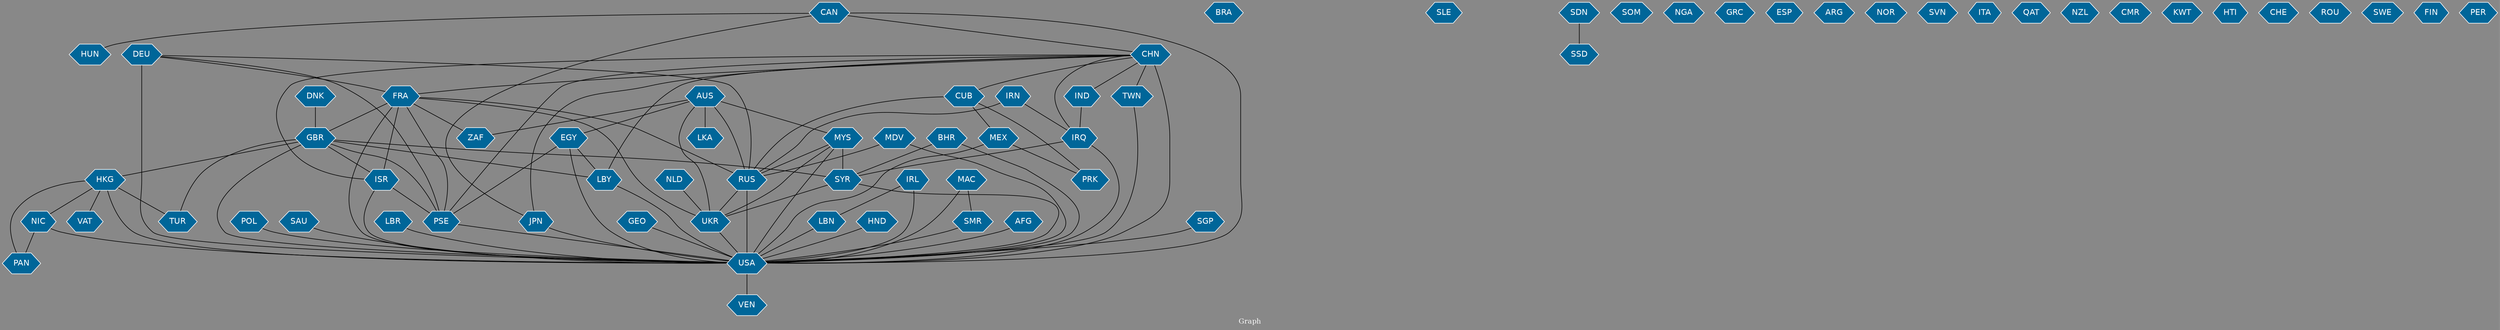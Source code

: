 // Countries together in item graph
graph {
	graph [bgcolor="#888888" fontcolor=white fontsize=12 label="Graph" outputorder=edgesfirst overlap=prism]
	node [color=white fillcolor="#006699" fontcolor=white fontname=Helvetica shape=hexagon style=filled]
	edge [arrowhead=open color=black fontcolor=white fontname=Courier fontsize=12]
		ISR [label=ISR]
		PSE [label=PSE]
		RUS [label=RUS]
		USA [label=USA]
		CHN [label=CHN]
		MYS [label=MYS]
		UKR [label=UKR]
		LBY [label=LBY]
		BRA [label=BRA]
		SLE [label=SLE]
		HND [label=HND]
		AFG [label=AFG]
		SSD [label=SSD]
		SDN [label=SDN]
		AUS [label=AUS]
		GBR [label=GBR]
		JPN [label=JPN]
		SOM [label=SOM]
		ZAF [label=ZAF]
		FRA [label=FRA]
		DEU [label=DEU]
		IRQ [label=IRQ]
		CAN [label=CAN]
		NGA [label=NGA]
		CUB [label=CUB]
		PRK [label=PRK]
		MEX [label=MEX]
		SYR [label=SYR]
		VAT [label=VAT]
		TUR [label=TUR]
		HKG [label=HKG]
		GRC [label=GRC]
		SGP [label=SGP]
		NLD [label=NLD]
		HUN [label=HUN]
		MDV [label=MDV]
		EGY [label=EGY]
		IRL [label=IRL]
		LBN [label=LBN]
		IRN [label=IRN]
		ESP [label=ESP]
		ARG [label=ARG]
		NOR [label=NOR]
		SVN [label=SVN]
		POL [label=POL]
		IND [label=IND]
		ITA [label=ITA]
		LKA [label=LKA]
		QAT [label=QAT]
		VEN [label=VEN]
		SAU [label=SAU]
		MAC [label=MAC]
		SMR [label=SMR]
		NZL [label=NZL]
		CMR [label=CMR]
		LBR [label=LBR]
		NIC [label=NIC]
		PAN [label=PAN]
		BHR [label=BHR]
		KWT [label=KWT]
		HTI [label=HTI]
		CHE [label=CHE]
		ROU [label=ROU]
		DNK [label=DNK]
		SWE [label=SWE]
		TWN [label=TWN]
		FIN [label=FIN]
		GEO [label=GEO]
		PER [label=PER]
			HKG -- USA [weight=5]
			CUB -- MEX [weight=1]
			CAN -- HUN [weight=1]
			CAN -- USA [weight=1]
			CHN -- IRQ [weight=1]
			CHN -- ISR [weight=3]
			MAC -- SMR [weight=1]
			DEU -- PSE [weight=1]
			MYS -- RUS [weight=4]
			MYS -- USA [weight=2]
			CHN -- PSE [weight=1]
			NIC -- USA [weight=1]
			AFG -- USA [weight=2]
			MYS -- SYR [weight=2]
			SMR -- USA [weight=1]
			BHR -- SYR [weight=1]
			LBR -- USA [weight=2]
			LBY -- USA [weight=1]
			GBR -- PSE [weight=1]
			CAN -- JPN [weight=1]
			SDN -- SSD [weight=2]
			MEX -- PRK [weight=1]
			CUB -- RUS [weight=1]
			AUS -- EGY [weight=1]
			DEU -- RUS [weight=1]
			JPN -- USA [weight=3]
			CHN -- USA [weight=15]
			EGY -- PSE [weight=1]
			HKG -- VAT [weight=2]
			CHN -- IND [weight=1]
			GBR -- HKG [weight=2]
			CHN -- TWN [weight=1]
			MAC -- USA [weight=1]
			GBR -- ISR [weight=2]
			GBR -- LBY [weight=1]
			NLD -- UKR [weight=5]
			CAN -- CHN [weight=1]
			EGY -- USA [weight=1]
			CHN -- JPN [weight=1]
			UKR -- USA [weight=9]
			PSE -- USA [weight=6]
			IRQ -- SYR [weight=3]
			CHN -- FRA [weight=1]
			ISR -- USA [weight=2]
			GEO -- USA [weight=1]
			MYS -- UKR [weight=16]
			POL -- USA [weight=2]
			CHN -- CUB [weight=4]
			MDV -- RUS [weight=1]
			IRN -- RUS [weight=1]
			FRA -- USA [weight=2]
			DEU -- FRA [weight=1]
			ISR -- PSE [weight=53]
			HND -- USA [weight=1]
			FRA -- GBR [weight=2]
			IRN -- IRQ [weight=1]
			CHN -- LBY [weight=1]
			IRL -- LBN [weight=1]
			TWN -- USA [weight=1]
			SYR -- UKR [weight=2]
			MEX -- USA [weight=1]
			AUS -- LKA [weight=4]
			RUS -- UKR [weight=22]
			FRA -- RUS [weight=1]
			FRA -- PSE [weight=3]
			MDV -- USA [weight=1]
			HKG -- PAN [weight=1]
			EGY -- LBY [weight=1]
			GBR -- USA [weight=2]
			SGP -- USA [weight=1]
			AUS -- UKR [weight=2]
			SYR -- USA [weight=1]
			HKG -- NIC [weight=2]
			DNK -- GBR [weight=1]
			IRQ -- USA [weight=4]
			LBN -- USA [weight=1]
			GBR -- TUR [weight=2]
			IRL -- USA [weight=1]
			IND -- IRQ [weight=1]
			AUS -- RUS [weight=2]
			RUS -- USA [weight=21]
			DEU -- USA [weight=7]
			NIC -- PAN [weight=1]
			USA -- VEN [weight=1]
			CUB -- PRK [weight=1]
			GBR -- SYR [weight=1]
			FRA -- ISR [weight=2]
			FRA -- ZAF [weight=1]
			HKG -- TUR [weight=2]
			BHR -- USA [weight=1]
			FRA -- UKR [weight=1]
			AUS -- ZAF [weight=1]
			AUS -- MYS [weight=2]
			SAU -- USA [weight=1]
}